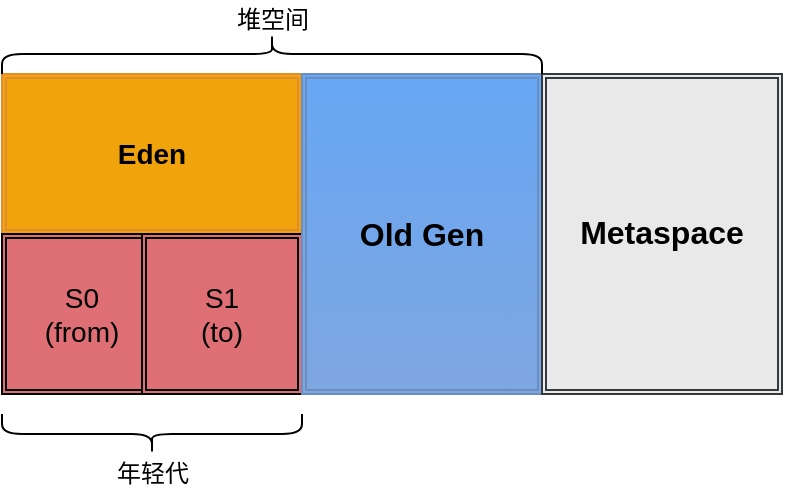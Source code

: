 <mxfile version="13.1.3">
    <diagram id="u9YUbKot9WvX7fJKGwTH" name="第 1 页">
        <mxGraphModel dx="568" dy="535" grid="1" gridSize="10" guides="1" tooltips="1" connect="1" arrows="1" fold="1" page="1" pageScale="1" pageWidth="827" pageHeight="1169" math="0" shadow="0">
            <root>
                <mxCell id="0"/>
                <mxCell id="1" parent="0"/>
                <mxCell id="3" value="" style="rounded=0;whiteSpace=wrap;html=1;" parent="1" vertex="1">
                    <mxGeometry x="200" y="270" width="390" height="160" as="geometry"/>
                </mxCell>
                <mxCell id="4" value="" style="shape=curlyBracket;whiteSpace=wrap;html=1;rounded=1;rotation=-90;" parent="1" vertex="1">
                    <mxGeometry x="265" y="375" width="20" height="150" as="geometry"/>
                </mxCell>
                <mxCell id="5" value="&lt;font color=&quot;#000000&quot; size=&quot;1&quot;&gt;&lt;b style=&quot;font-size: 14px&quot;&gt;Eden&lt;/b&gt;&lt;/font&gt;" style="shape=ext;double=1;rounded=0;whiteSpace=wrap;html=1;fillColor=#f0a30a;strokeColor=#e18c31;fontColor=#ffffff;" parent="1" vertex="1">
                    <mxGeometry x="200" y="270" width="150" height="80" as="geometry"/>
                </mxCell>
                <mxCell id="6" value="&lt;font style=&quot;font-size: 14px&quot; color=&quot;#000000&quot;&gt;S0&lt;br&gt;(from)&lt;br&gt;&lt;/font&gt;" style="shape=ext;double=1;rounded=0;whiteSpace=wrap;html=1;fillColor=#de6f75;strokeColor=#000000;gradientColor=none;" parent="1" vertex="1">
                    <mxGeometry x="200" y="350" width="80" height="80" as="geometry"/>
                </mxCell>
                <mxCell id="7" value="&lt;font style=&quot;font-size: 14px&quot; color=&quot;#000000&quot;&gt;S1&lt;br&gt;(to)&lt;br&gt;&lt;/font&gt;" style="shape=ext;double=1;rounded=0;whiteSpace=wrap;html=1;fillColor=#de6f75;strokeColor=#000000;gradientColor=none;" parent="1" vertex="1">
                    <mxGeometry x="270" y="350" width="80" height="80" as="geometry"/>
                </mxCell>
                <mxCell id="8" value="&lt;font color=&quot;#000000&quot; style=&quot;font-size: 16px&quot;&gt;&lt;b&gt;Old Gen&lt;/b&gt;&lt;/font&gt;" style="shape=ext;double=1;rounded=0;whiteSpace=wrap;html=1;fillColor=#67a7f5;strokeColor=#6c8ebf;gradientColor=#7ea6e0;" parent="1" vertex="1">
                    <mxGeometry x="350" y="270" width="120" height="160" as="geometry"/>
                </mxCell>
                <mxCell id="10" value="&lt;font color=&quot;#000000&quot; style=&quot;line-height: 200%&quot; size=&quot;1&quot;&gt;&lt;b style=&quot;font-size: 16px&quot;&gt;Metaspace&lt;/b&gt;&lt;/font&gt;" style="shape=ext;double=1;rounded=0;whiteSpace=wrap;html=1;fillColor=#e9e9e9;strokeColor=#36393d;" parent="1" vertex="1">
                    <mxGeometry x="470" y="270" width="120" height="160" as="geometry"/>
                </mxCell>
                <mxCell id="11" value="" style="shape=curlyBracket;whiteSpace=wrap;html=1;rounded=1;rotation=90;" parent="1" vertex="1">
                    <mxGeometry x="325" y="125" width="20" height="270" as="geometry"/>
                </mxCell>
                <mxCell id="14" value="年轻代" style="text;html=1;align=center;verticalAlign=middle;resizable=0;points=[];autosize=1;" parent="1" vertex="1">
                    <mxGeometry x="250" y="460" width="50" height="20" as="geometry"/>
                </mxCell>
                <mxCell id="16" value="堆空间" style="text;html=1;align=center;verticalAlign=middle;resizable=0;points=[];autosize=1;" parent="1" vertex="1">
                    <mxGeometry x="310" y="233" width="50" height="20" as="geometry"/>
                </mxCell>
            </root>
        </mxGraphModel>
    </diagram>
</mxfile>